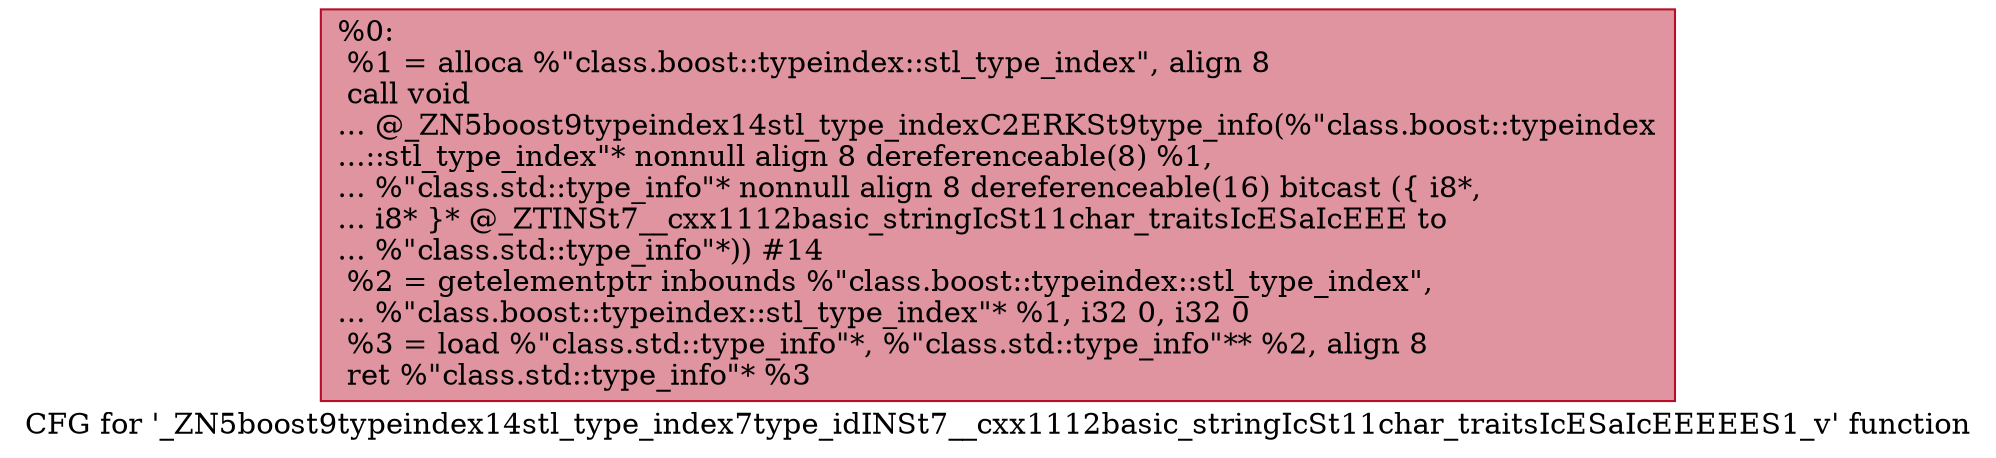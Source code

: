 digraph "CFG for '_ZN5boost9typeindex14stl_type_index7type_idINSt7__cxx1112basic_stringIcSt11char_traitsIcESaIcEEEEES1_v' function" {
	label="CFG for '_ZN5boost9typeindex14stl_type_index7type_idINSt7__cxx1112basic_stringIcSt11char_traitsIcESaIcEEEEES1_v' function";

	Node0x55aa9bb85890 [shape=record,color="#b70d28ff", style=filled, fillcolor="#b70d2870",label="{%0:\l  %1 = alloca %\"class.boost::typeindex::stl_type_index\", align 8\l  call void\l... @_ZN5boost9typeindex14stl_type_indexC2ERKSt9type_info(%\"class.boost::typeindex\l...::stl_type_index\"* nonnull align 8 dereferenceable(8) %1,\l... %\"class.std::type_info\"* nonnull align 8 dereferenceable(16) bitcast (\{ i8*,\l... i8* \}* @_ZTINSt7__cxx1112basic_stringIcSt11char_traitsIcESaIcEEE to\l... %\"class.std::type_info\"*)) #14\l  %2 = getelementptr inbounds %\"class.boost::typeindex::stl_type_index\",\l... %\"class.boost::typeindex::stl_type_index\"* %1, i32 0, i32 0\l  %3 = load %\"class.std::type_info\"*, %\"class.std::type_info\"** %2, align 8\l  ret %\"class.std::type_info\"* %3\l}"];
}
